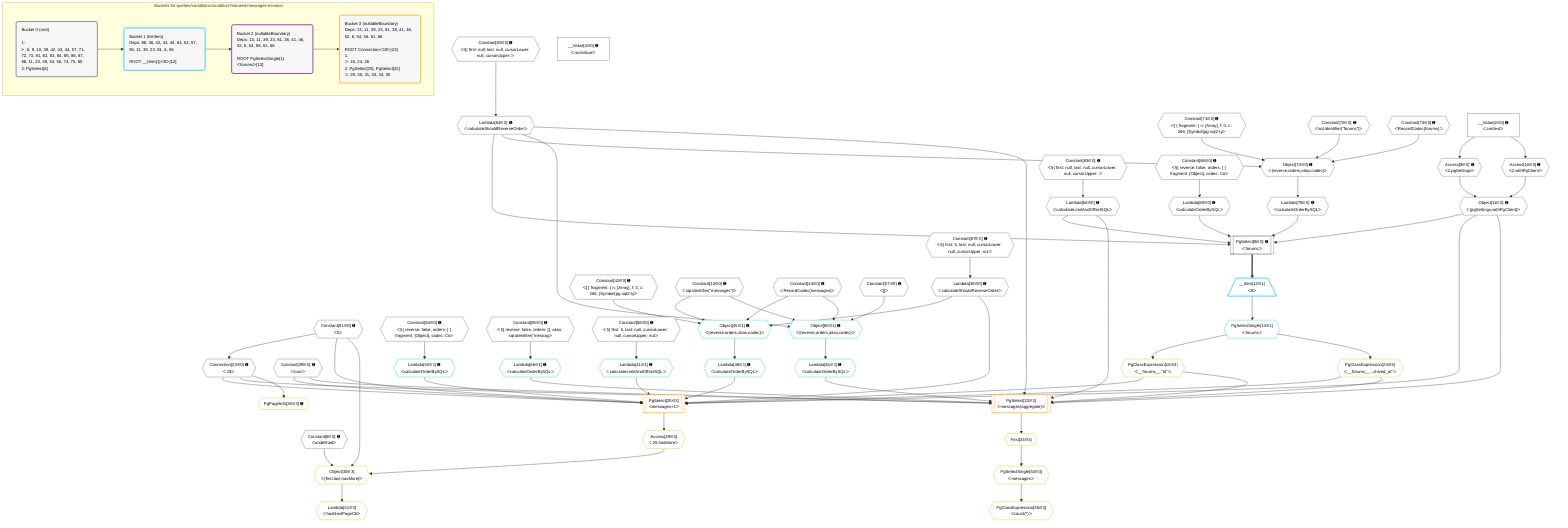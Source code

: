 %%{init: {'themeVariables': { 'fontSize': '12px'}}}%%
graph TD
    classDef path fill:#eee,stroke:#000,color:#000
    classDef plan fill:#fff,stroke-width:1px,color:#000
    classDef itemplan fill:#fff,stroke-width:2px,color:#000
    classDef unbatchedplan fill:#dff,stroke-width:1px,color:#000
    classDef sideeffectplan fill:#fcc,stroke-width:2px,color:#000
    classDef bucket fill:#f6f6f6,color:#000,stroke-width:2px,text-align:left


    %% plan dependencies
    PgSelect8[["PgSelect[8∈0] ➊<br />ᐸforumsᐳ"]]:::plan
    Object11{{"Object[11∈0] ➊<br />ᐸ{pgSettings,withPgClient}ᐳ"}}:::plan
    Lambda54{{"Lambda[54∈0] ➊<br />ᐸcalculateShouldReverseOrderᐳ"}}:::plan
    Lambda56{{"Lambda[56∈0] ➊<br />ᐸcalculateLimitAndOffsetSQLᐳ"}}:::plan
    Lambda75{{"Lambda[75∈0] ➊<br />ᐸcalculateOrderBySQLᐳ"}}:::plan
    Lambda80{{"Lambda[80∈0] ➊<br />ᐸcalculateOrderBySQLᐳ"}}:::plan
    Object11 & Lambda54 & Lambda56 & Lambda75 & Lambda80 --> PgSelect8
    Object74{{"Object[74∈0] ➊<br />ᐸ{reverse,orders,alias,codec}ᐳ"}}:::plan
    Constant71{{"Constant[71∈0] ➊<br />ᐸ[ { fragment: { n: [Array], f: 0, c: 266, [Symbol(pg-sql2-tyᐳ"}}:::plan
    Constant72{{"Constant[72∈0] ➊<br />ᐸsql.identifier(”forums”)ᐳ"}}:::plan
    Constant73{{"Constant[73∈0] ➊<br />ᐸRecordCodec(forums)ᐳ"}}:::plan
    Lambda54 & Constant71 & Constant72 & Constant73 --> Object74
    Access9{{"Access[9∈0] ➊<br />ᐸ2.pgSettingsᐳ"}}:::plan
    Access10{{"Access[10∈0] ➊<br />ᐸ2.withPgClientᐳ"}}:::plan
    Access9 & Access10 --> Object11
    __Value2["__Value[2∈0] ➊<br />ᐸcontextᐳ"]:::plan
    __Value2 --> Access9
    __Value2 --> Access10
    Connection23{{"Connection[23∈0] ➊<br />ᐸ19ᐳ"}}:::plan
    Constant81{{"Constant[81∈0] ➊<br />ᐸ5ᐳ"}}:::plan
    Constant81 --> Connection23
    Lambda38{{"Lambda[38∈0] ➊<br />ᐸcalculateShouldReverseOrderᐳ"}}:::plan
    Constant87{{"Constant[87∈0] ➊<br />ᐸ§{ first: 5, last: null, cursorLower: null, cursorUpper: nulᐳ"}}:::plan
    Constant87 --> Lambda38
    Constant82{{"Constant[82∈0] ➊<br />ᐸ§{ first: null, last: null, cursorLower: null, cursorUpper: ᐳ"}}:::plan
    Constant82 --> Lambda54
    Constant83{{"Constant[83∈0] ➊<br />ᐸ§{ first: null, last: null, cursorLower: null, cursorUpper: ᐳ"}}:::plan
    Constant83 --> Lambda56
    Object74 --> Lambda75
    Constant86{{"Constant[86∈0] ➊<br />ᐸ§{ reverse: false, orders: [ { fragment: [Object], codec: Coᐳ"}}:::plan
    Constant86 --> Lambda80
    __Value4["__Value[4∈0] ➊<br />ᐸrootValueᐳ"]:::plan
    Constant6{{"Constant[6∈0] ➊<br />ᐸundefinedᐳ"}}:::plan
    Constant39{{"Constant[39∈0] ➊<br />ᐸtrueᐳ"}}:::plan
    Constant42{{"Constant[42∈0] ➊<br />ᐸ[ { fragment: { n: [Array], f: 0, c: 266, [Symbol(pg-sql2-tyᐳ"}}:::plan
    Constant43{{"Constant[43∈0] ➊<br />ᐸsql.identifier(”messages”)ᐳ"}}:::plan
    Constant44{{"Constant[44∈0] ➊<br />ᐸRecordCodec(messages)ᐳ"}}:::plan
    Constant57{{"Constant[57∈0] ➊<br />ᐸ[]ᐳ"}}:::plan
    Constant84{{"Constant[84∈0] ➊<br />ᐸ§{ reverse: false, orders: [ { fragment: [Object], codec: Coᐳ"}}:::plan
    Constant85{{"Constant[85∈0] ➊<br />ᐸ§{ reverse: false, orders: [], alias: sql.identifier(”messagᐳ"}}:::plan
    Constant88{{"Constant[88∈0] ➊<br />ᐸ§{ first: 5, last: null, cursorLower: null, cursorUpper: nulᐳ"}}:::plan
    Object45{{"Object[45∈1] ➊<br />ᐸ{reverse,orders,alias,codec}ᐳ"}}:::plan
    Lambda38 & Constant42 & Constant43 & Constant44 --> Object45
    Object60{{"Object[60∈1] ➊<br />ᐸ{reverse,orders,alias,codec}ᐳ"}}:::plan
    Lambda54 & Constant57 & Constant43 & Constant44 --> Object60
    __Item12[/"__Item[12∈1]<br />ᐸ8ᐳ"\]:::itemplan
    PgSelect8 ==> __Item12
    PgSelectSingle13{{"PgSelectSingle[13∈1]<br />ᐸforumsᐳ"}}:::plan
    __Item12 --> PgSelectSingle13
    Lambda41{{"Lambda[41∈1] ➊<br />ᐸcalculateLimitAndOffsetSQLᐳ"}}:::plan
    Constant88 --> Lambda41
    Lambda46{{"Lambda[46∈1] ➊<br />ᐸcalculateOrderBySQLᐳ"}}:::plan
    Object45 --> Lambda46
    Lambda52{{"Lambda[52∈1] ➊<br />ᐸcalculateOrderBySQLᐳ"}}:::plan
    Constant84 --> Lambda52
    Lambda61{{"Lambda[61∈1] ➊<br />ᐸcalculateOrderBySQLᐳ"}}:::plan
    Object60 --> Lambda61
    Lambda66{{"Lambda[66∈1] ➊<br />ᐸcalculateOrderBySQLᐳ"}}:::plan
    Constant85 --> Lambda66
    PgSelect25[["PgSelect[25∈3]<br />ᐸmessages+1ᐳ"]]:::plan
    PgClassExpression18{{"PgClassExpression[18∈3]<br />ᐸ__forums__.”id”ᐳ"}}:::plan
    PgClassExpression24{{"PgClassExpression[24∈3]<br />ᐸ__forums__...chived_at”ᐳ"}}:::plan
    Object11 & PgClassExpression18 & Constant39 & PgClassExpression24 & Connection23 & Constant81 & Lambda38 & Lambda41 & Lambda46 & Lambda52 --> PgSelect25
    PgSelect32[["PgSelect[32∈3]<br />ᐸmessages(aggregate)ᐳ"]]:::plan
    Object11 & PgClassExpression18 & Constant39 & PgClassExpression24 & Connection23 & Lambda54 & Lambda56 & Lambda61 & Lambda66 --> PgSelect32
    Object30{{"Object[30∈3]<br />ᐸ{first,last,hasMore}ᐳ"}}:::plan
    Access29{{"Access[29∈3]<br />ᐸ25.hasMoreᐳ"}}:::plan
    Constant81 & Constant6 & Access29 --> Object30
    PgSelectSingle13 --> PgClassExpression18
    PgSelectSingle13 --> PgClassExpression24
    PgPageInfo26{{"PgPageInfo[26∈3] ➊"}}:::plan
    Connection23 --> PgPageInfo26
    PgSelect25 --> Access29
    Lambda31{{"Lambda[31∈3]<br />ᐸhasNextPageCbᐳ"}}:::plan
    Object30 --> Lambda31
    First33{{"First[33∈3]"}}:::plan
    PgSelect32 --> First33
    PgSelectSingle34{{"PgSelectSingle[34∈3]<br />ᐸmessagesᐳ"}}:::plan
    First33 --> PgSelectSingle34
    PgClassExpression35{{"PgClassExpression[35∈3]<br />ᐸcount(*)ᐳ"}}:::plan
    PgSelectSingle34 --> PgClassExpression35

    %% define steps

    subgraph "Buckets for queries/conditions/condition-featured-messages-minimal"
    Bucket0("Bucket 0 (root)<br /><br />1: <br />ᐳ: 6, 9, 10, 39, 42, 43, 44, 57, 71, 72, 73, 81, 82, 83, 84, 85, 86, 87, 88, 11, 23, 38, 54, 56, 74, 75, 80<br />2: PgSelect[8]"):::bucket
    classDef bucket0 stroke:#696969
    class Bucket0,__Value2,__Value4,Constant6,PgSelect8,Access9,Access10,Object11,Connection23,Lambda38,Constant39,Constant42,Constant43,Constant44,Lambda54,Lambda56,Constant57,Constant71,Constant72,Constant73,Object74,Lambda75,Lambda80,Constant81,Constant82,Constant83,Constant84,Constant85,Constant86,Constant87,Constant88 bucket0
    Bucket1("Bucket 1 (listItem)<br />Deps: 88, 38, 42, 43, 44, 84, 54, 57, 85, 11, 39, 23, 81, 6, 56<br /><br />ROOT __Item{1}ᐸ8ᐳ[12]"):::bucket
    classDef bucket1 stroke:#00bfff
    class Bucket1,__Item12,PgSelectSingle13,Lambda41,Object45,Lambda46,Lambda52,Object60,Lambda61,Lambda66 bucket1
    Bucket2("Bucket 2 (nullableBoundary)<br />Deps: 13, 11, 39, 23, 81, 38, 41, 46, 52, 6, 54, 56, 61, 66<br /><br />ROOT PgSelectSingle{1}ᐸforumsᐳ[13]"):::bucket
    classDef bucket2 stroke:#7f007f
    class Bucket2 bucket2
    Bucket3("Bucket 3 (nullableBoundary)<br />Deps: 13, 11, 39, 23, 81, 38, 41, 46, 52, 6, 54, 56, 61, 66<br /><br />ROOT Connectionᐸ19ᐳ[23]<br />1: <br />ᐳ: 18, 24, 26<br />2: PgSelect[25], PgSelect[32]<br />ᐳ: 29, 30, 31, 33, 34, 35"):::bucket
    classDef bucket3 stroke:#ffa500
    class Bucket3,PgClassExpression18,PgClassExpression24,PgSelect25,PgPageInfo26,Access29,Object30,Lambda31,PgSelect32,First33,PgSelectSingle34,PgClassExpression35 bucket3
    Bucket0 --> Bucket1
    Bucket1 --> Bucket2
    Bucket2 --> Bucket3
    end